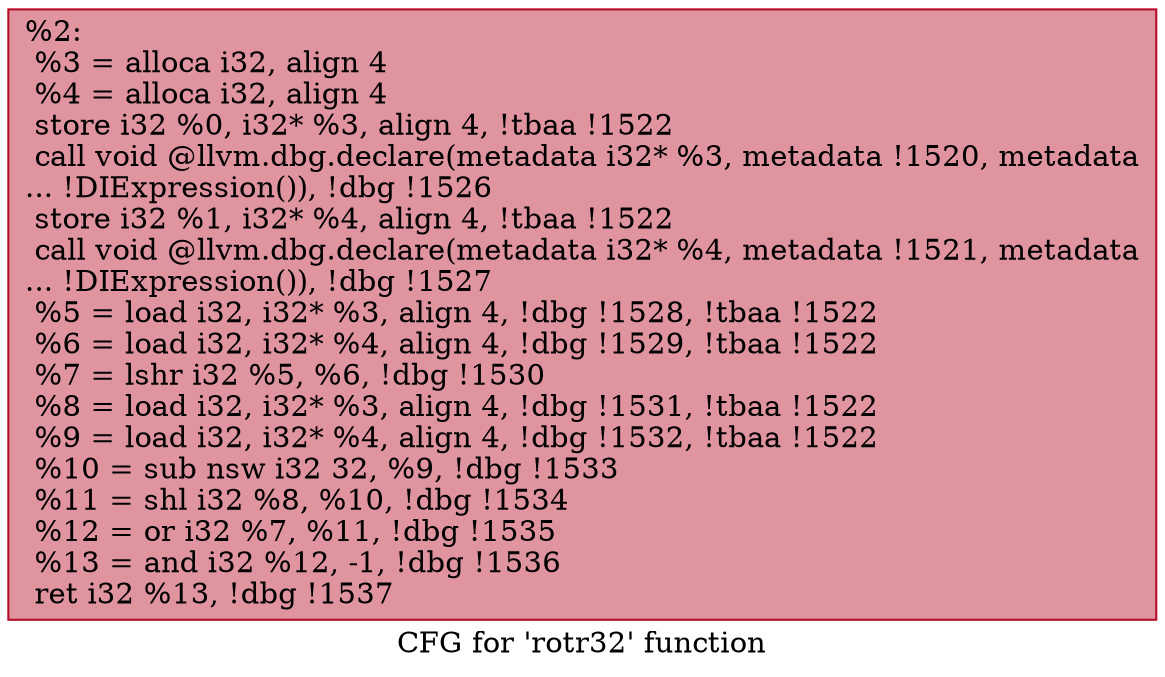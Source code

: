digraph "CFG for 'rotr32' function" {
	label="CFG for 'rotr32' function";

	Node0x28ffd10 [shape=record,color="#b70d28ff", style=filled, fillcolor="#b70d2870",label="{%2:\l  %3 = alloca i32, align 4\l  %4 = alloca i32, align 4\l  store i32 %0, i32* %3, align 4, !tbaa !1522\l  call void @llvm.dbg.declare(metadata i32* %3, metadata !1520, metadata\l... !DIExpression()), !dbg !1526\l  store i32 %1, i32* %4, align 4, !tbaa !1522\l  call void @llvm.dbg.declare(metadata i32* %4, metadata !1521, metadata\l... !DIExpression()), !dbg !1527\l  %5 = load i32, i32* %3, align 4, !dbg !1528, !tbaa !1522\l  %6 = load i32, i32* %4, align 4, !dbg !1529, !tbaa !1522\l  %7 = lshr i32 %5, %6, !dbg !1530\l  %8 = load i32, i32* %3, align 4, !dbg !1531, !tbaa !1522\l  %9 = load i32, i32* %4, align 4, !dbg !1532, !tbaa !1522\l  %10 = sub nsw i32 32, %9, !dbg !1533\l  %11 = shl i32 %8, %10, !dbg !1534\l  %12 = or i32 %7, %11, !dbg !1535\l  %13 = and i32 %12, -1, !dbg !1536\l  ret i32 %13, !dbg !1537\l}"];
}
